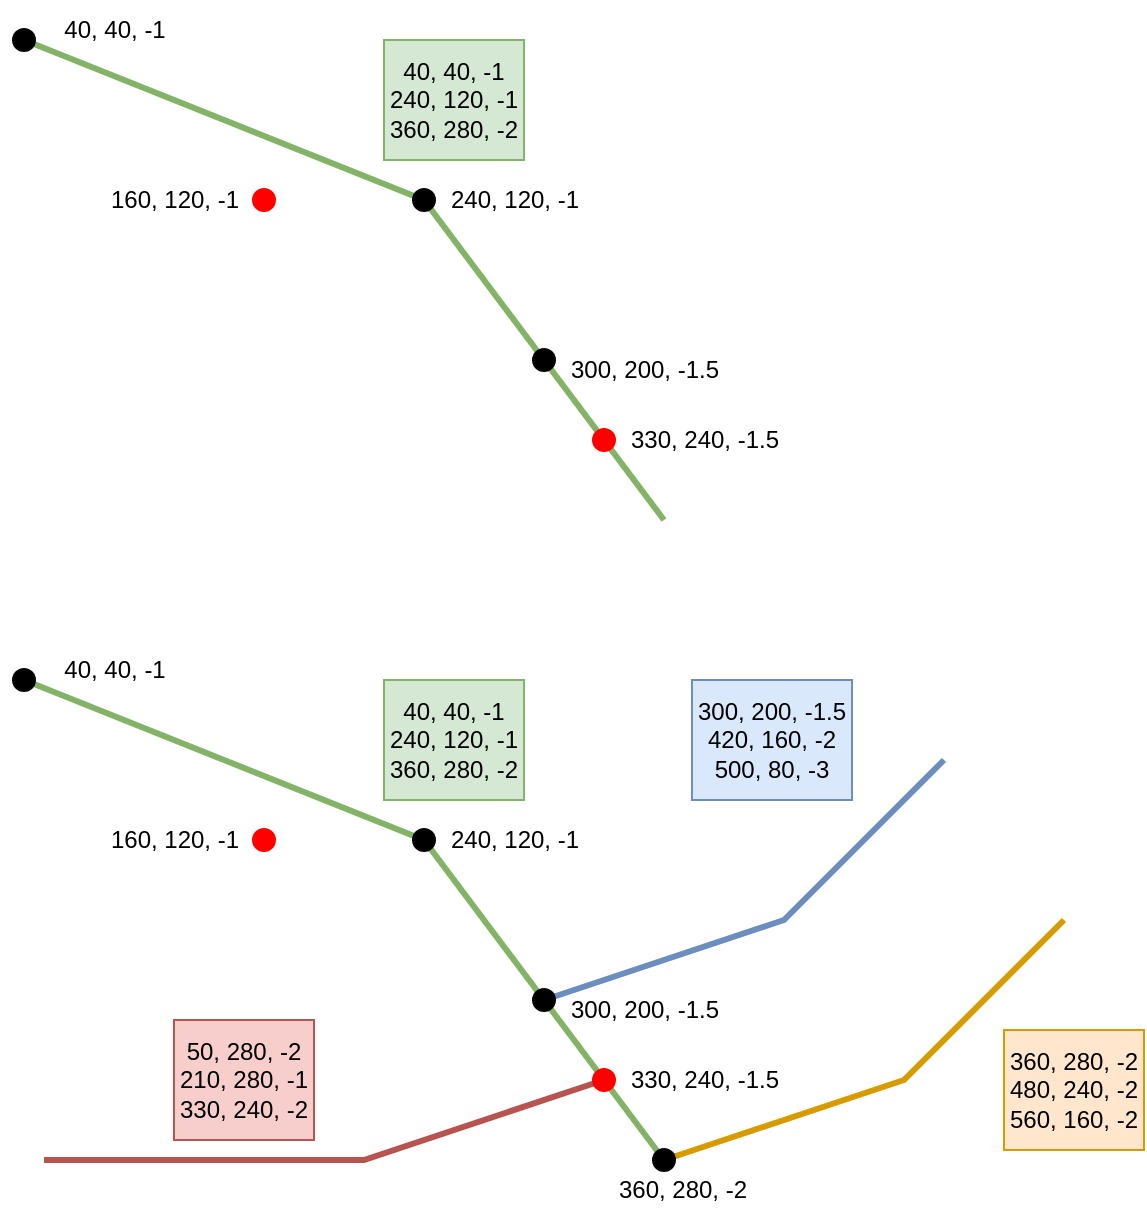 <mxfile version="28.1.1">
  <diagram name="Pagina-1" id="9x7CT5pi4kMn-FBhLoP9">
    <mxGraphModel dx="1234" dy="790" grid="1" gridSize="10" guides="1" tooltips="1" connect="1" arrows="1" fold="1" page="1" pageScale="1" pageWidth="827" pageHeight="1169" math="0" shadow="0">
      <root>
        <mxCell id="0" />
        <mxCell id="1" parent="0" />
        <mxCell id="EBZ67OpRejaFV35C-Xp0-25" value="" style="endArrow=none;html=1;rounded=0;fillColor=#dae8fc;strokeColor=#6c8ebf;strokeWidth=3;" parent="1" edge="1">
          <mxGeometry width="50" height="50" relative="1" as="geometry">
            <mxPoint x="300" y="520" as="sourcePoint" />
            <mxPoint x="500" y="400" as="targetPoint" />
            <Array as="points">
              <mxPoint x="420" y="480" />
            </Array>
          </mxGeometry>
        </mxCell>
        <mxCell id="EBZ67OpRejaFV35C-Xp0-1" value="" style="endArrow=none;html=1;rounded=0;fillColor=#d5e8d4;strokeColor=#82b366;strokeWidth=3;" parent="1" edge="1">
          <mxGeometry width="50" height="50" relative="1" as="geometry">
            <mxPoint x="360" y="600" as="sourcePoint" />
            <mxPoint x="40" y="360" as="targetPoint" />
            <Array as="points">
              <mxPoint x="240" y="440" />
            </Array>
          </mxGeometry>
        </mxCell>
        <mxCell id="EBZ67OpRejaFV35C-Xp0-3" value="" style="endArrow=none;html=1;rounded=0;fillColor=#ffe6cc;strokeColor=#d79b00;strokeWidth=3;" parent="1" edge="1">
          <mxGeometry width="50" height="50" relative="1" as="geometry">
            <mxPoint x="360" y="600" as="sourcePoint" />
            <mxPoint x="560" y="480" as="targetPoint" />
            <Array as="points">
              <mxPoint x="480" y="560" />
            </Array>
          </mxGeometry>
        </mxCell>
        <mxCell id="EBZ67OpRejaFV35C-Xp0-4" value="" style="endArrow=none;html=1;rounded=0;fillColor=#f8cecc;strokeColor=#b85450;strokeWidth=3;" parent="1" edge="1">
          <mxGeometry width="50" height="50" relative="1" as="geometry">
            <mxPoint x="50" y="600" as="sourcePoint" />
            <mxPoint x="330" y="560" as="targetPoint" />
            <Array as="points">
              <mxPoint x="210" y="600" />
            </Array>
          </mxGeometry>
        </mxCell>
        <mxCell id="EBZ67OpRejaFV35C-Xp0-6" value="40, 40, -1&lt;div&gt;240, 120, -1&lt;/div&gt;&lt;div&gt;360, 280, -2&lt;/div&gt;" style="rounded=0;whiteSpace=wrap;html=1;fillColor=#d5e8d4;strokeColor=#82b366;" parent="1" vertex="1">
          <mxGeometry x="220" y="360" width="70" height="60" as="geometry" />
        </mxCell>
        <mxCell id="EBZ67OpRejaFV35C-Xp0-7" value="&lt;div&gt;360, 280, -2&lt;/div&gt;&lt;div&gt;480, 240, -2&lt;/div&gt;&lt;div&gt;560, 160, -2&lt;/div&gt;" style="rounded=0;whiteSpace=wrap;html=1;fillColor=#ffe6cc;strokeColor=#d79b00;" parent="1" vertex="1">
          <mxGeometry x="530" y="535" width="70" height="60" as="geometry" />
        </mxCell>
        <mxCell id="EBZ67OpRejaFV35C-Xp0-8" value="&lt;div&gt;50, 280, -2&lt;/div&gt;&lt;div&gt;210, 280, -1&lt;/div&gt;&lt;div&gt;330, 240, -2&lt;/div&gt;" style="rounded=0;whiteSpace=wrap;html=1;fillColor=#f8cecc;strokeColor=#b85450;" parent="1" vertex="1">
          <mxGeometry x="115" y="530" width="70" height="60" as="geometry" />
        </mxCell>
        <mxCell id="EBZ67OpRejaFV35C-Xp0-14" value="" style="shape=waypoint;sketch=0;fillStyle=solid;size=6;pointerEvents=1;points=[];fillColor=none;resizable=0;rotatable=0;perimeter=centerPerimeter;snapToPoint=1;strokeWidth=4;" parent="1" vertex="1">
          <mxGeometry x="350" y="590" width="20" height="20" as="geometry" />
        </mxCell>
        <mxCell id="EBZ67OpRejaFV35C-Xp0-17" value="360, 280, -2" style="text;html=1;align=center;verticalAlign=middle;resizable=0;points=[];autosize=1;strokeColor=none;fillColor=none;" parent="1" vertex="1">
          <mxGeometry x="324" y="600" width="90" height="30" as="geometry" />
        </mxCell>
        <mxCell id="EBZ67OpRejaFV35C-Xp0-18" value="" style="shape=waypoint;sketch=0;fillStyle=solid;size=6;pointerEvents=1;points=[];fillColor=none;resizable=0;rotatable=0;perimeter=centerPerimeter;snapToPoint=1;strokeWidth=4;" parent="1" vertex="1">
          <mxGeometry x="290" y="510" width="20" height="20" as="geometry" />
        </mxCell>
        <mxCell id="EBZ67OpRejaFV35C-Xp0-19" value="300, 200, -1.5" style="text;html=1;align=center;verticalAlign=middle;resizable=0;points=[];autosize=1;strokeColor=none;fillColor=none;" parent="1" vertex="1">
          <mxGeometry x="300" y="510" width="100" height="30" as="geometry" />
        </mxCell>
        <mxCell id="EBZ67OpRejaFV35C-Xp0-21" value="" style="shape=waypoint;sketch=0;fillStyle=solid;size=6;pointerEvents=1;points=[];fillColor=none;resizable=0;rotatable=0;perimeter=centerPerimeter;snapToPoint=1;strokeWidth=4;strokeColor=light-dark(#ff0000, #ededed);" parent="1" vertex="1">
          <mxGeometry x="150" y="430" width="20" height="20" as="geometry" />
        </mxCell>
        <mxCell id="EBZ67OpRejaFV35C-Xp0-22" value="160, 120, -1" style="text;html=1;align=center;verticalAlign=middle;resizable=0;points=[];autosize=1;strokeColor=none;fillColor=none;" parent="1" vertex="1">
          <mxGeometry x="70" y="425" width="90" height="30" as="geometry" />
        </mxCell>
        <mxCell id="EBZ67OpRejaFV35C-Xp0-26" value="300, 200, -1.5&lt;div&gt;420, 160, -2&lt;/div&gt;&lt;div&gt;&lt;div&gt;500, 80, -3&lt;/div&gt;&lt;/div&gt;" style="rounded=0;whiteSpace=wrap;html=1;fillColor=#dae8fc;strokeColor=#6c8ebf;" parent="1" vertex="1">
          <mxGeometry x="374" y="360" width="80" height="60" as="geometry" />
        </mxCell>
        <mxCell id="EBZ67OpRejaFV35C-Xp0-27" value="" style="shape=waypoint;sketch=0;fillStyle=solid;size=6;pointerEvents=1;points=[];fillColor=none;resizable=0;rotatable=0;perimeter=centerPerimeter;snapToPoint=1;strokeWidth=4;strokeColor=light-dark(#ff0000, #ededed);" parent="1" vertex="1">
          <mxGeometry x="320" y="550" width="20" height="20" as="geometry" />
        </mxCell>
        <mxCell id="EBZ67OpRejaFV35C-Xp0-33" value="330, 240, -1.5" style="text;html=1;align=center;verticalAlign=middle;resizable=0;points=[];autosize=1;strokeColor=none;fillColor=none;" parent="1" vertex="1">
          <mxGeometry x="330" y="545" width="100" height="30" as="geometry" />
        </mxCell>
        <mxCell id="EBZ67OpRejaFV35C-Xp0-53" value="" style="shape=waypoint;sketch=0;fillStyle=solid;size=6;pointerEvents=1;points=[];fillColor=none;resizable=0;rotatable=0;perimeter=centerPerimeter;snapToPoint=1;strokeWidth=4;" parent="1" vertex="1">
          <mxGeometry x="30" y="350" width="20" height="20" as="geometry" />
        </mxCell>
        <mxCell id="EBZ67OpRejaFV35C-Xp0-54" value="40, 40, -1" style="text;html=1;align=center;verticalAlign=middle;resizable=0;points=[];autosize=1;strokeColor=none;fillColor=none;" parent="1" vertex="1">
          <mxGeometry x="50" y="340" width="70" height="30" as="geometry" />
        </mxCell>
        <mxCell id="prdnQ_zcMCGgP2ZA0_UJ-3" value="" style="endArrow=none;html=1;rounded=0;fillColor=#d5e8d4;strokeColor=#82b366;strokeWidth=3;" parent="1" edge="1">
          <mxGeometry width="50" height="50" relative="1" as="geometry">
            <mxPoint x="360" y="280" as="sourcePoint" />
            <mxPoint x="40" y="40" as="targetPoint" />
            <Array as="points">
              <mxPoint x="240" y="120" />
            </Array>
          </mxGeometry>
        </mxCell>
        <mxCell id="prdnQ_zcMCGgP2ZA0_UJ-6" value="40, 40, -1&lt;div&gt;240, 120, -1&lt;/div&gt;&lt;div&gt;360, 280, -2&lt;/div&gt;" style="rounded=0;whiteSpace=wrap;html=1;fillColor=#d5e8d4;strokeColor=#82b366;" parent="1" vertex="1">
          <mxGeometry x="220" y="40" width="70" height="60" as="geometry" />
        </mxCell>
        <mxCell id="prdnQ_zcMCGgP2ZA0_UJ-11" value="" style="shape=waypoint;sketch=0;fillStyle=solid;size=6;pointerEvents=1;points=[];fillColor=none;resizable=0;rotatable=0;perimeter=centerPerimeter;snapToPoint=1;strokeWidth=4;" parent="1" vertex="1">
          <mxGeometry x="290" y="190" width="20" height="20" as="geometry" />
        </mxCell>
        <mxCell id="prdnQ_zcMCGgP2ZA0_UJ-12" value="300, 200, -1.5" style="text;html=1;align=center;verticalAlign=middle;resizable=0;points=[];autosize=1;strokeColor=none;fillColor=none;" parent="1" vertex="1">
          <mxGeometry x="300" y="190" width="100" height="30" as="geometry" />
        </mxCell>
        <mxCell id="prdnQ_zcMCGgP2ZA0_UJ-13" value="" style="shape=waypoint;sketch=0;fillStyle=solid;size=6;pointerEvents=1;points=[];fillColor=none;resizable=0;rotatable=0;perimeter=centerPerimeter;snapToPoint=1;strokeWidth=4;strokeColor=light-dark(#ff0000, #ededed);" parent="1" vertex="1">
          <mxGeometry x="150" y="110" width="20" height="20" as="geometry" />
        </mxCell>
        <mxCell id="prdnQ_zcMCGgP2ZA0_UJ-14" value="160, 120, -1" style="text;html=1;align=center;verticalAlign=middle;resizable=0;points=[];autosize=1;strokeColor=none;fillColor=none;" parent="1" vertex="1">
          <mxGeometry x="70" y="105" width="90" height="30" as="geometry" />
        </mxCell>
        <mxCell id="prdnQ_zcMCGgP2ZA0_UJ-16" value="" style="shape=waypoint;sketch=0;fillStyle=solid;size=6;pointerEvents=1;points=[];fillColor=none;resizable=0;rotatable=0;perimeter=centerPerimeter;snapToPoint=1;strokeWidth=4;strokeColor=light-dark(#ff0000, #ededed);" parent="1" vertex="1">
          <mxGeometry x="320" y="230" width="20" height="20" as="geometry" />
        </mxCell>
        <mxCell id="prdnQ_zcMCGgP2ZA0_UJ-17" value="330, 240, -1.5" style="text;html=1;align=center;verticalAlign=middle;resizable=0;points=[];autosize=1;strokeColor=none;fillColor=none;" parent="1" vertex="1">
          <mxGeometry x="330" y="225" width="100" height="30" as="geometry" />
        </mxCell>
        <mxCell id="prdnQ_zcMCGgP2ZA0_UJ-18" value="" style="shape=waypoint;sketch=0;fillStyle=solid;size=6;pointerEvents=1;points=[];fillColor=none;resizable=0;rotatable=0;perimeter=centerPerimeter;snapToPoint=1;strokeWidth=4;" parent="1" vertex="1">
          <mxGeometry x="30" y="30" width="20" height="20" as="geometry" />
        </mxCell>
        <mxCell id="prdnQ_zcMCGgP2ZA0_UJ-19" value="40, 40, -1" style="text;html=1;align=center;verticalAlign=middle;resizable=0;points=[];autosize=1;strokeColor=none;fillColor=none;" parent="1" vertex="1">
          <mxGeometry x="50" y="20" width="70" height="30" as="geometry" />
        </mxCell>
        <mxCell id="prdnQ_zcMCGgP2ZA0_UJ-20" value="" style="shape=waypoint;sketch=0;fillStyle=solid;size=6;pointerEvents=1;points=[];fillColor=none;resizable=0;rotatable=0;perimeter=centerPerimeter;snapToPoint=1;strokeWidth=4;" parent="1" vertex="1">
          <mxGeometry x="230" y="430" width="20" height="20" as="geometry" />
        </mxCell>
        <mxCell id="prdnQ_zcMCGgP2ZA0_UJ-21" value="240, 120, -1" style="text;html=1;align=center;verticalAlign=middle;resizable=0;points=[];autosize=1;strokeColor=none;fillColor=none;" parent="1" vertex="1">
          <mxGeometry x="240" y="425" width="90" height="30" as="geometry" />
        </mxCell>
        <mxCell id="prdnQ_zcMCGgP2ZA0_UJ-22" value="" style="shape=waypoint;sketch=0;fillStyle=solid;size=6;pointerEvents=1;points=[];fillColor=none;resizable=0;rotatable=0;perimeter=centerPerimeter;snapToPoint=1;strokeWidth=4;" parent="1" vertex="1">
          <mxGeometry x="230" y="110" width="20" height="20" as="geometry" />
        </mxCell>
        <mxCell id="prdnQ_zcMCGgP2ZA0_UJ-23" value="240, 120, -1" style="text;html=1;align=center;verticalAlign=middle;resizable=0;points=[];autosize=1;strokeColor=none;fillColor=none;" parent="1" vertex="1">
          <mxGeometry x="240" y="105" width="90" height="30" as="geometry" />
        </mxCell>
      </root>
    </mxGraphModel>
  </diagram>
</mxfile>
